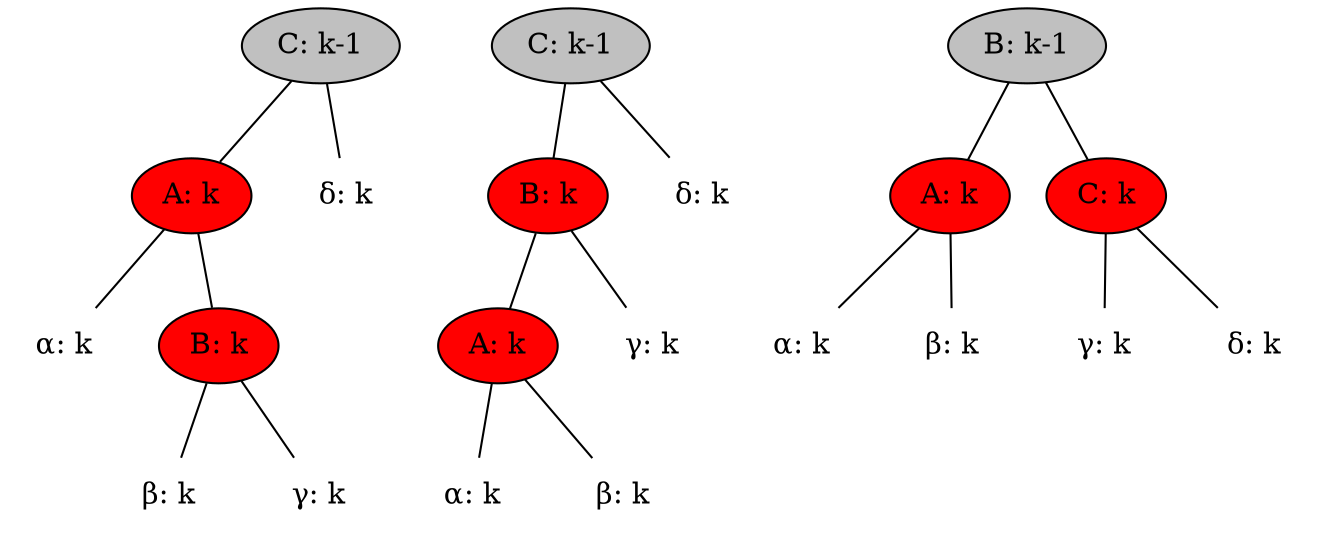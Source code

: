 digraph G {
  node [style=filled]
  edge [dir=none]
  {
    node [fillcolor=gray]
    C1 [label="C: k-1"]
    C2 [label="C: k-1"]
    B3 [label="B: k-1"]
  }
  {
    node [fillcolor=red]
    A1 [label="A: k"]
    A2 [label="A: k"]
    A3 [label="A: k"]
    B2 [label="B: k"]
    C3 [label="C: k"]
  }
  {
    node [shape=plaintext, fillcolor=white]
    α1 [label="α: k"]
    β1 [label="β: k"]
    γ1 [label="γ: k"]
    δ1 [label="δ: k"]
    α2 [label="α: k"]
    β2 [label="β: k"]
    γ2 [label="γ: k"]
    δ2 [label="δ: k"]
    α3 [label="α: k"]
    β3 [label="β: k"]
    γ3 [label="γ: k"]
    δ3 [label="δ: k"]
  }

  {
    node [fillcolor=red]
    B1 [label="B: k"]
  }

  C1 -> A1
  A1 -> B1
  A1 -> α1
  B1 -> β1
  B1 -> γ1
  C1 -> δ1

  C2 -> B2
  B2 -> A2
  A2 -> α2
  A2 -> β2
  B2 -> γ2
  C2 -> δ2

  B3 -> A3
  B3 -> C3
  A3 -> α3
  A3 -> β3
  C3 -> γ3
  C3 -> δ3
}
